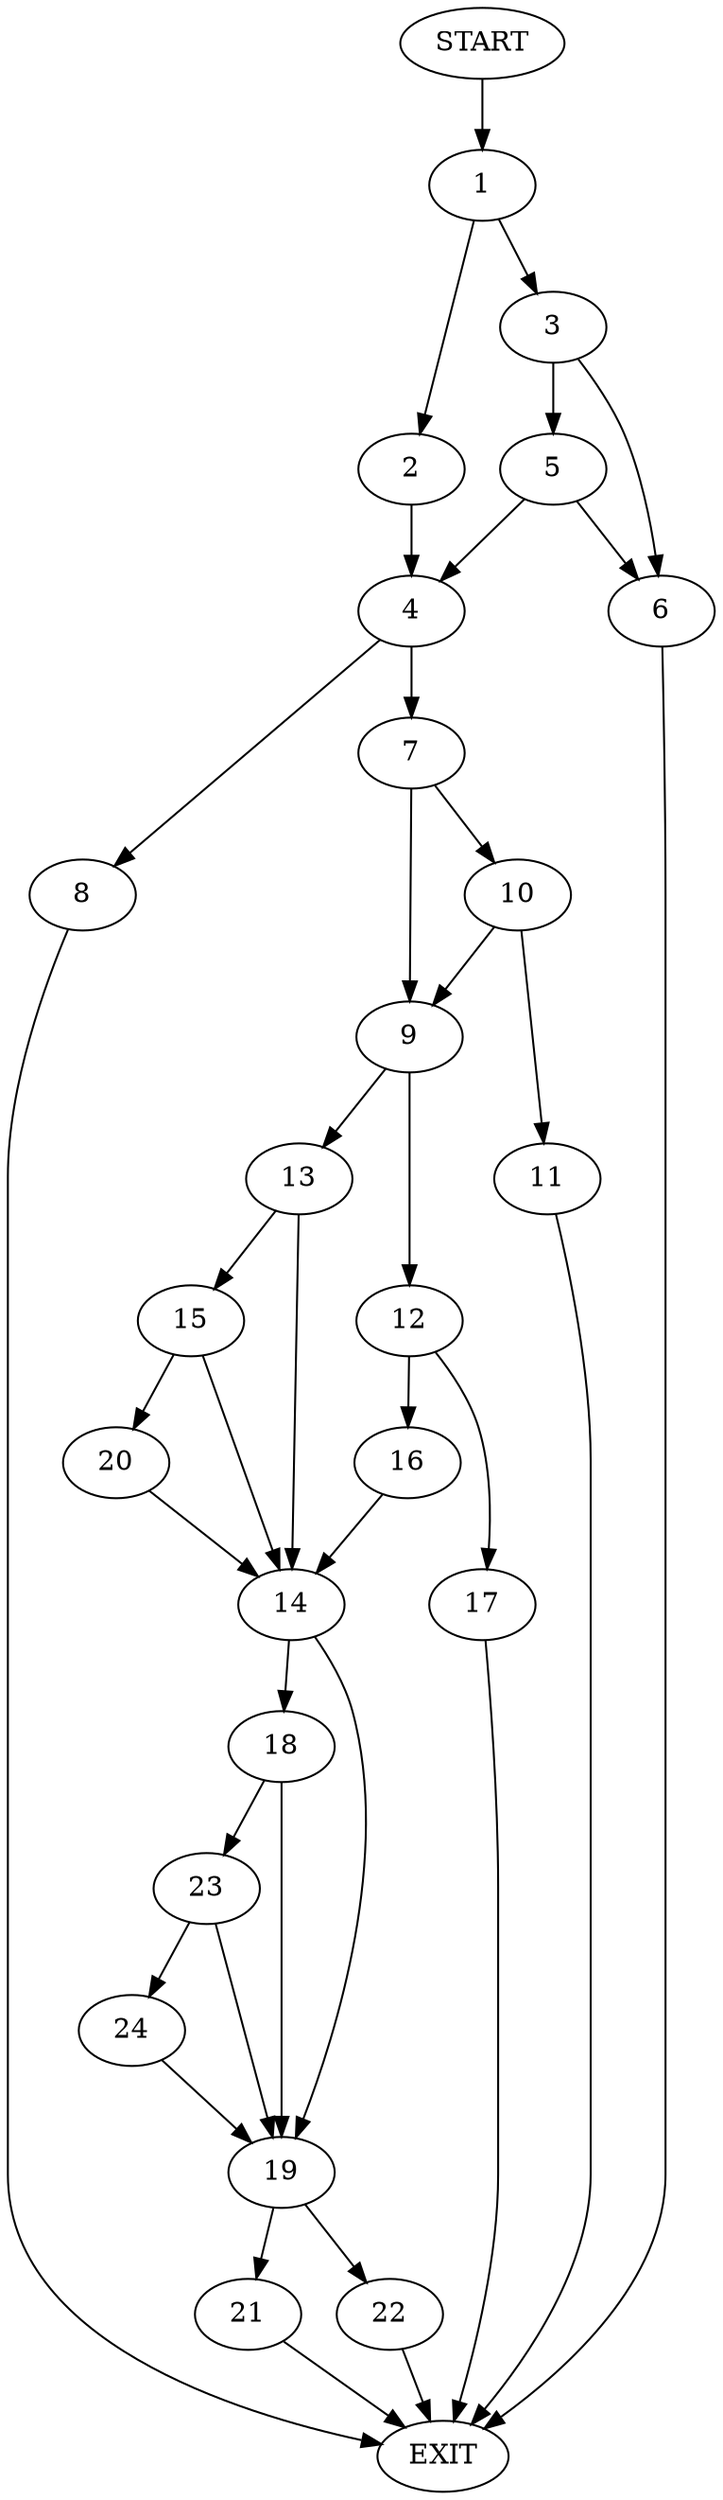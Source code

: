 digraph {
0 [label="START"]
25 [label="EXIT"]
0 -> 1
1 -> 2
1 -> 3
2 -> 4
3 -> 5
3 -> 6
5 -> 6
5 -> 4
6 -> 25
4 -> 7
4 -> 8
8 -> 25
7 -> 9
7 -> 10
10 -> 11
10 -> 9
9 -> 12
9 -> 13
11 -> 25
13 -> 14
13 -> 15
12 -> 16
12 -> 17
17 -> 25
16 -> 14
14 -> 18
14 -> 19
15 -> 20
15 -> 14
20 -> 14
19 -> 21
19 -> 22
18 -> 19
18 -> 23
23 -> 19
23 -> 24
24 -> 19
21 -> 25
22 -> 25
}
